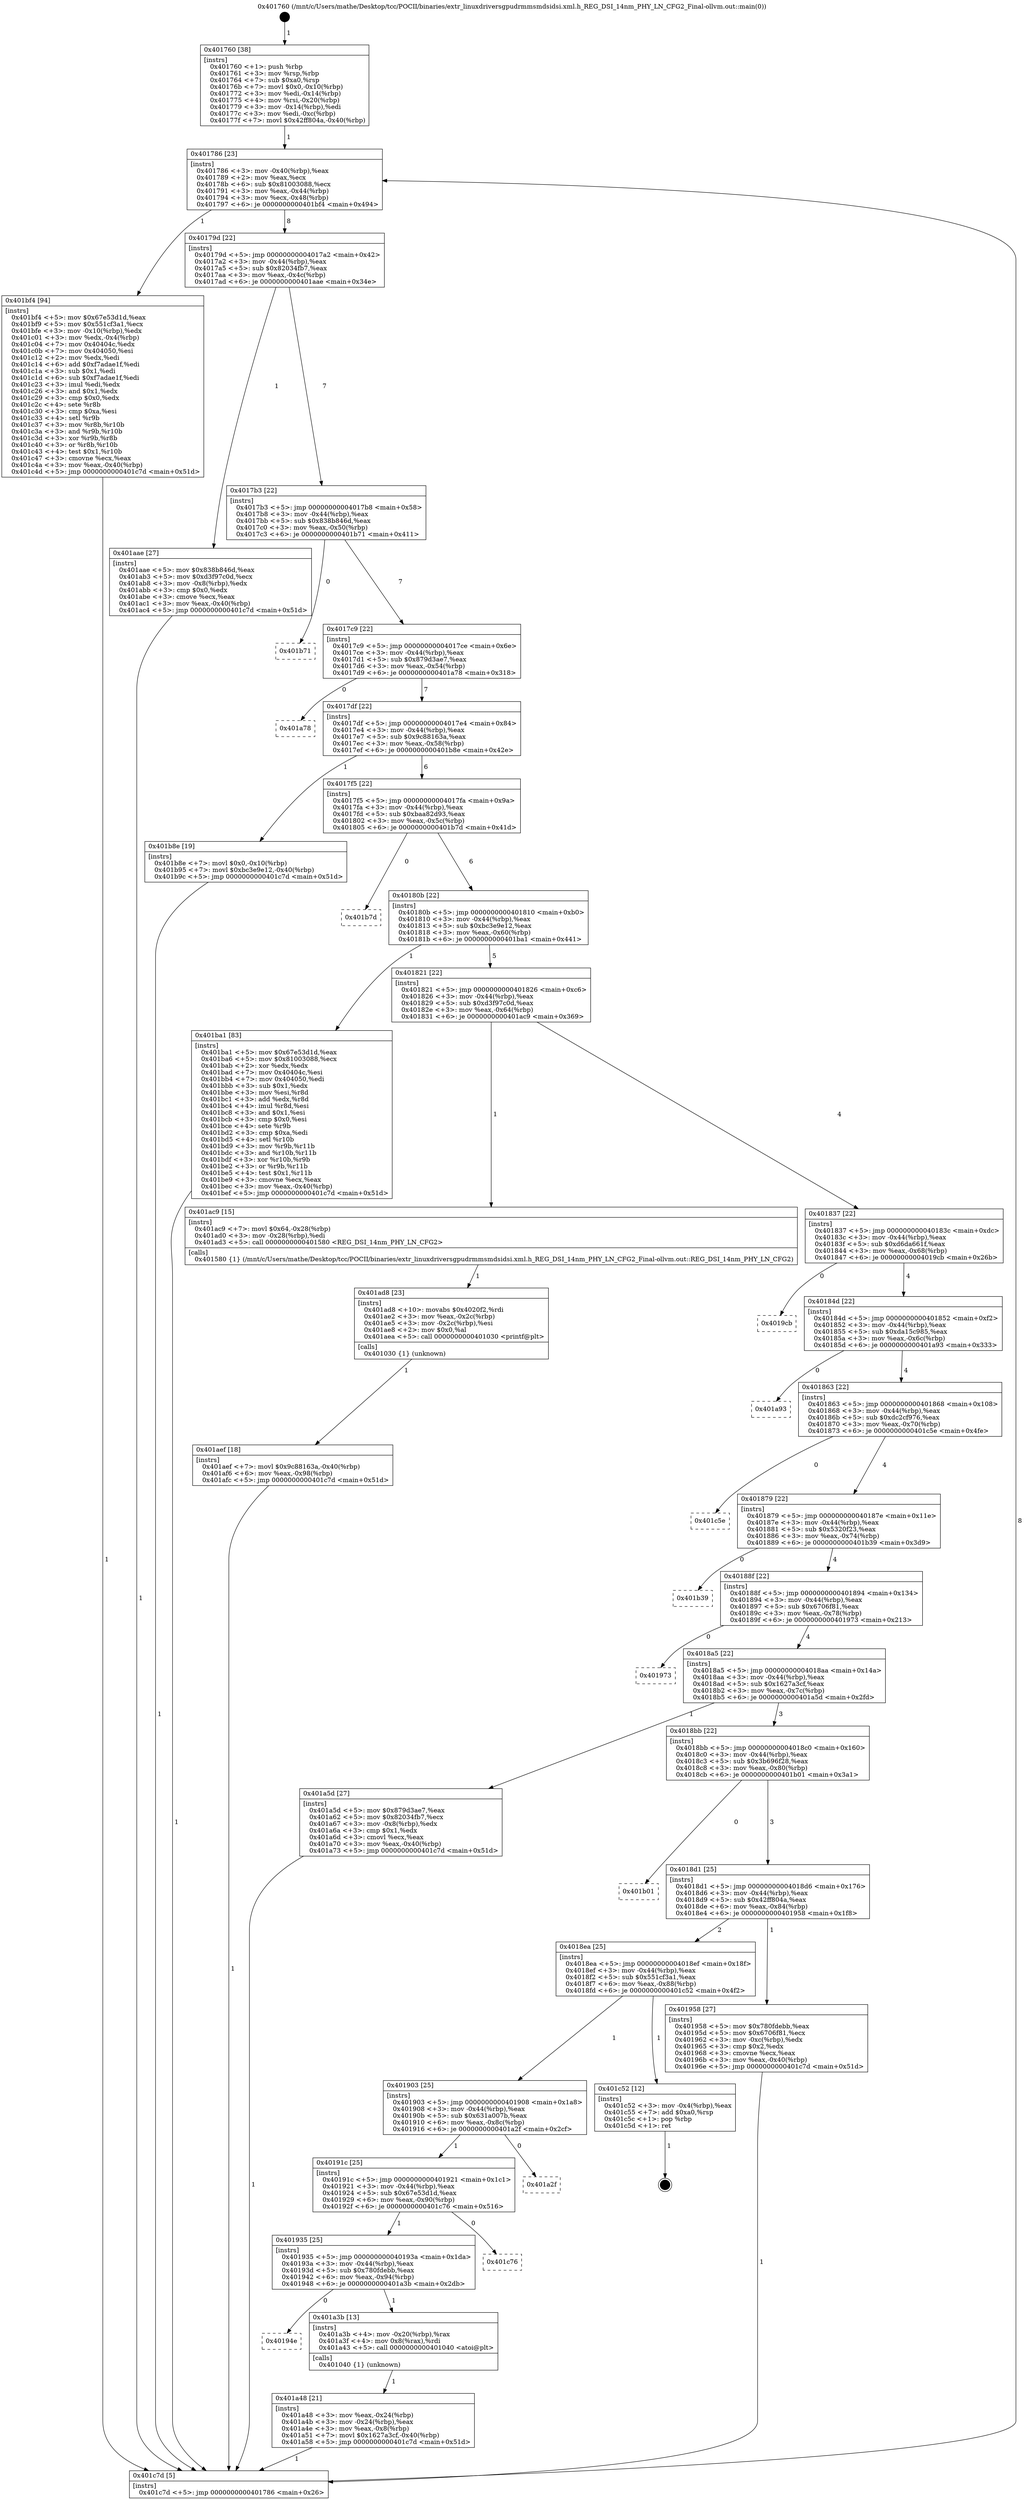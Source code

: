digraph "0x401760" {
  label = "0x401760 (/mnt/c/Users/mathe/Desktop/tcc/POCII/binaries/extr_linuxdriversgpudrmmsmdsidsi.xml.h_REG_DSI_14nm_PHY_LN_CFG2_Final-ollvm.out::main(0))"
  labelloc = "t"
  node[shape=record]

  Entry [label="",width=0.3,height=0.3,shape=circle,fillcolor=black,style=filled]
  "0x401786" [label="{
     0x401786 [23]\l
     | [instrs]\l
     &nbsp;&nbsp;0x401786 \<+3\>: mov -0x40(%rbp),%eax\l
     &nbsp;&nbsp;0x401789 \<+2\>: mov %eax,%ecx\l
     &nbsp;&nbsp;0x40178b \<+6\>: sub $0x81003088,%ecx\l
     &nbsp;&nbsp;0x401791 \<+3\>: mov %eax,-0x44(%rbp)\l
     &nbsp;&nbsp;0x401794 \<+3\>: mov %ecx,-0x48(%rbp)\l
     &nbsp;&nbsp;0x401797 \<+6\>: je 0000000000401bf4 \<main+0x494\>\l
  }"]
  "0x401bf4" [label="{
     0x401bf4 [94]\l
     | [instrs]\l
     &nbsp;&nbsp;0x401bf4 \<+5\>: mov $0x67e53d1d,%eax\l
     &nbsp;&nbsp;0x401bf9 \<+5\>: mov $0x551cf3a1,%ecx\l
     &nbsp;&nbsp;0x401bfe \<+3\>: mov -0x10(%rbp),%edx\l
     &nbsp;&nbsp;0x401c01 \<+3\>: mov %edx,-0x4(%rbp)\l
     &nbsp;&nbsp;0x401c04 \<+7\>: mov 0x40404c,%edx\l
     &nbsp;&nbsp;0x401c0b \<+7\>: mov 0x404050,%esi\l
     &nbsp;&nbsp;0x401c12 \<+2\>: mov %edx,%edi\l
     &nbsp;&nbsp;0x401c14 \<+6\>: add $0xf7adae1f,%edi\l
     &nbsp;&nbsp;0x401c1a \<+3\>: sub $0x1,%edi\l
     &nbsp;&nbsp;0x401c1d \<+6\>: sub $0xf7adae1f,%edi\l
     &nbsp;&nbsp;0x401c23 \<+3\>: imul %edi,%edx\l
     &nbsp;&nbsp;0x401c26 \<+3\>: and $0x1,%edx\l
     &nbsp;&nbsp;0x401c29 \<+3\>: cmp $0x0,%edx\l
     &nbsp;&nbsp;0x401c2c \<+4\>: sete %r8b\l
     &nbsp;&nbsp;0x401c30 \<+3\>: cmp $0xa,%esi\l
     &nbsp;&nbsp;0x401c33 \<+4\>: setl %r9b\l
     &nbsp;&nbsp;0x401c37 \<+3\>: mov %r8b,%r10b\l
     &nbsp;&nbsp;0x401c3a \<+3\>: and %r9b,%r10b\l
     &nbsp;&nbsp;0x401c3d \<+3\>: xor %r9b,%r8b\l
     &nbsp;&nbsp;0x401c40 \<+3\>: or %r8b,%r10b\l
     &nbsp;&nbsp;0x401c43 \<+4\>: test $0x1,%r10b\l
     &nbsp;&nbsp;0x401c47 \<+3\>: cmovne %ecx,%eax\l
     &nbsp;&nbsp;0x401c4a \<+3\>: mov %eax,-0x40(%rbp)\l
     &nbsp;&nbsp;0x401c4d \<+5\>: jmp 0000000000401c7d \<main+0x51d\>\l
  }"]
  "0x40179d" [label="{
     0x40179d [22]\l
     | [instrs]\l
     &nbsp;&nbsp;0x40179d \<+5\>: jmp 00000000004017a2 \<main+0x42\>\l
     &nbsp;&nbsp;0x4017a2 \<+3\>: mov -0x44(%rbp),%eax\l
     &nbsp;&nbsp;0x4017a5 \<+5\>: sub $0x82034fb7,%eax\l
     &nbsp;&nbsp;0x4017aa \<+3\>: mov %eax,-0x4c(%rbp)\l
     &nbsp;&nbsp;0x4017ad \<+6\>: je 0000000000401aae \<main+0x34e\>\l
  }"]
  Exit [label="",width=0.3,height=0.3,shape=circle,fillcolor=black,style=filled,peripheries=2]
  "0x401aae" [label="{
     0x401aae [27]\l
     | [instrs]\l
     &nbsp;&nbsp;0x401aae \<+5\>: mov $0x838b846d,%eax\l
     &nbsp;&nbsp;0x401ab3 \<+5\>: mov $0xd3f97c0d,%ecx\l
     &nbsp;&nbsp;0x401ab8 \<+3\>: mov -0x8(%rbp),%edx\l
     &nbsp;&nbsp;0x401abb \<+3\>: cmp $0x0,%edx\l
     &nbsp;&nbsp;0x401abe \<+3\>: cmove %ecx,%eax\l
     &nbsp;&nbsp;0x401ac1 \<+3\>: mov %eax,-0x40(%rbp)\l
     &nbsp;&nbsp;0x401ac4 \<+5\>: jmp 0000000000401c7d \<main+0x51d\>\l
  }"]
  "0x4017b3" [label="{
     0x4017b3 [22]\l
     | [instrs]\l
     &nbsp;&nbsp;0x4017b3 \<+5\>: jmp 00000000004017b8 \<main+0x58\>\l
     &nbsp;&nbsp;0x4017b8 \<+3\>: mov -0x44(%rbp),%eax\l
     &nbsp;&nbsp;0x4017bb \<+5\>: sub $0x838b846d,%eax\l
     &nbsp;&nbsp;0x4017c0 \<+3\>: mov %eax,-0x50(%rbp)\l
     &nbsp;&nbsp;0x4017c3 \<+6\>: je 0000000000401b71 \<main+0x411\>\l
  }"]
  "0x401aef" [label="{
     0x401aef [18]\l
     | [instrs]\l
     &nbsp;&nbsp;0x401aef \<+7\>: movl $0x9c88163a,-0x40(%rbp)\l
     &nbsp;&nbsp;0x401af6 \<+6\>: mov %eax,-0x98(%rbp)\l
     &nbsp;&nbsp;0x401afc \<+5\>: jmp 0000000000401c7d \<main+0x51d\>\l
  }"]
  "0x401b71" [label="{
     0x401b71\l
  }", style=dashed]
  "0x4017c9" [label="{
     0x4017c9 [22]\l
     | [instrs]\l
     &nbsp;&nbsp;0x4017c9 \<+5\>: jmp 00000000004017ce \<main+0x6e\>\l
     &nbsp;&nbsp;0x4017ce \<+3\>: mov -0x44(%rbp),%eax\l
     &nbsp;&nbsp;0x4017d1 \<+5\>: sub $0x879d3ae7,%eax\l
     &nbsp;&nbsp;0x4017d6 \<+3\>: mov %eax,-0x54(%rbp)\l
     &nbsp;&nbsp;0x4017d9 \<+6\>: je 0000000000401a78 \<main+0x318\>\l
  }"]
  "0x401ad8" [label="{
     0x401ad8 [23]\l
     | [instrs]\l
     &nbsp;&nbsp;0x401ad8 \<+10\>: movabs $0x4020f2,%rdi\l
     &nbsp;&nbsp;0x401ae2 \<+3\>: mov %eax,-0x2c(%rbp)\l
     &nbsp;&nbsp;0x401ae5 \<+3\>: mov -0x2c(%rbp),%esi\l
     &nbsp;&nbsp;0x401ae8 \<+2\>: mov $0x0,%al\l
     &nbsp;&nbsp;0x401aea \<+5\>: call 0000000000401030 \<printf@plt\>\l
     | [calls]\l
     &nbsp;&nbsp;0x401030 \{1\} (unknown)\l
  }"]
  "0x401a78" [label="{
     0x401a78\l
  }", style=dashed]
  "0x4017df" [label="{
     0x4017df [22]\l
     | [instrs]\l
     &nbsp;&nbsp;0x4017df \<+5\>: jmp 00000000004017e4 \<main+0x84\>\l
     &nbsp;&nbsp;0x4017e4 \<+3\>: mov -0x44(%rbp),%eax\l
     &nbsp;&nbsp;0x4017e7 \<+5\>: sub $0x9c88163a,%eax\l
     &nbsp;&nbsp;0x4017ec \<+3\>: mov %eax,-0x58(%rbp)\l
     &nbsp;&nbsp;0x4017ef \<+6\>: je 0000000000401b8e \<main+0x42e\>\l
  }"]
  "0x401a48" [label="{
     0x401a48 [21]\l
     | [instrs]\l
     &nbsp;&nbsp;0x401a48 \<+3\>: mov %eax,-0x24(%rbp)\l
     &nbsp;&nbsp;0x401a4b \<+3\>: mov -0x24(%rbp),%eax\l
     &nbsp;&nbsp;0x401a4e \<+3\>: mov %eax,-0x8(%rbp)\l
     &nbsp;&nbsp;0x401a51 \<+7\>: movl $0x1627a3cf,-0x40(%rbp)\l
     &nbsp;&nbsp;0x401a58 \<+5\>: jmp 0000000000401c7d \<main+0x51d\>\l
  }"]
  "0x401b8e" [label="{
     0x401b8e [19]\l
     | [instrs]\l
     &nbsp;&nbsp;0x401b8e \<+7\>: movl $0x0,-0x10(%rbp)\l
     &nbsp;&nbsp;0x401b95 \<+7\>: movl $0xbc3e9e12,-0x40(%rbp)\l
     &nbsp;&nbsp;0x401b9c \<+5\>: jmp 0000000000401c7d \<main+0x51d\>\l
  }"]
  "0x4017f5" [label="{
     0x4017f5 [22]\l
     | [instrs]\l
     &nbsp;&nbsp;0x4017f5 \<+5\>: jmp 00000000004017fa \<main+0x9a\>\l
     &nbsp;&nbsp;0x4017fa \<+3\>: mov -0x44(%rbp),%eax\l
     &nbsp;&nbsp;0x4017fd \<+5\>: sub $0xbaa82d93,%eax\l
     &nbsp;&nbsp;0x401802 \<+3\>: mov %eax,-0x5c(%rbp)\l
     &nbsp;&nbsp;0x401805 \<+6\>: je 0000000000401b7d \<main+0x41d\>\l
  }"]
  "0x40194e" [label="{
     0x40194e\l
  }", style=dashed]
  "0x401b7d" [label="{
     0x401b7d\l
  }", style=dashed]
  "0x40180b" [label="{
     0x40180b [22]\l
     | [instrs]\l
     &nbsp;&nbsp;0x40180b \<+5\>: jmp 0000000000401810 \<main+0xb0\>\l
     &nbsp;&nbsp;0x401810 \<+3\>: mov -0x44(%rbp),%eax\l
     &nbsp;&nbsp;0x401813 \<+5\>: sub $0xbc3e9e12,%eax\l
     &nbsp;&nbsp;0x401818 \<+3\>: mov %eax,-0x60(%rbp)\l
     &nbsp;&nbsp;0x40181b \<+6\>: je 0000000000401ba1 \<main+0x441\>\l
  }"]
  "0x401a3b" [label="{
     0x401a3b [13]\l
     | [instrs]\l
     &nbsp;&nbsp;0x401a3b \<+4\>: mov -0x20(%rbp),%rax\l
     &nbsp;&nbsp;0x401a3f \<+4\>: mov 0x8(%rax),%rdi\l
     &nbsp;&nbsp;0x401a43 \<+5\>: call 0000000000401040 \<atoi@plt\>\l
     | [calls]\l
     &nbsp;&nbsp;0x401040 \{1\} (unknown)\l
  }"]
  "0x401ba1" [label="{
     0x401ba1 [83]\l
     | [instrs]\l
     &nbsp;&nbsp;0x401ba1 \<+5\>: mov $0x67e53d1d,%eax\l
     &nbsp;&nbsp;0x401ba6 \<+5\>: mov $0x81003088,%ecx\l
     &nbsp;&nbsp;0x401bab \<+2\>: xor %edx,%edx\l
     &nbsp;&nbsp;0x401bad \<+7\>: mov 0x40404c,%esi\l
     &nbsp;&nbsp;0x401bb4 \<+7\>: mov 0x404050,%edi\l
     &nbsp;&nbsp;0x401bbb \<+3\>: sub $0x1,%edx\l
     &nbsp;&nbsp;0x401bbe \<+3\>: mov %esi,%r8d\l
     &nbsp;&nbsp;0x401bc1 \<+3\>: add %edx,%r8d\l
     &nbsp;&nbsp;0x401bc4 \<+4\>: imul %r8d,%esi\l
     &nbsp;&nbsp;0x401bc8 \<+3\>: and $0x1,%esi\l
     &nbsp;&nbsp;0x401bcb \<+3\>: cmp $0x0,%esi\l
     &nbsp;&nbsp;0x401bce \<+4\>: sete %r9b\l
     &nbsp;&nbsp;0x401bd2 \<+3\>: cmp $0xa,%edi\l
     &nbsp;&nbsp;0x401bd5 \<+4\>: setl %r10b\l
     &nbsp;&nbsp;0x401bd9 \<+3\>: mov %r9b,%r11b\l
     &nbsp;&nbsp;0x401bdc \<+3\>: and %r10b,%r11b\l
     &nbsp;&nbsp;0x401bdf \<+3\>: xor %r10b,%r9b\l
     &nbsp;&nbsp;0x401be2 \<+3\>: or %r9b,%r11b\l
     &nbsp;&nbsp;0x401be5 \<+4\>: test $0x1,%r11b\l
     &nbsp;&nbsp;0x401be9 \<+3\>: cmovne %ecx,%eax\l
     &nbsp;&nbsp;0x401bec \<+3\>: mov %eax,-0x40(%rbp)\l
     &nbsp;&nbsp;0x401bef \<+5\>: jmp 0000000000401c7d \<main+0x51d\>\l
  }"]
  "0x401821" [label="{
     0x401821 [22]\l
     | [instrs]\l
     &nbsp;&nbsp;0x401821 \<+5\>: jmp 0000000000401826 \<main+0xc6\>\l
     &nbsp;&nbsp;0x401826 \<+3\>: mov -0x44(%rbp),%eax\l
     &nbsp;&nbsp;0x401829 \<+5\>: sub $0xd3f97c0d,%eax\l
     &nbsp;&nbsp;0x40182e \<+3\>: mov %eax,-0x64(%rbp)\l
     &nbsp;&nbsp;0x401831 \<+6\>: je 0000000000401ac9 \<main+0x369\>\l
  }"]
  "0x401935" [label="{
     0x401935 [25]\l
     | [instrs]\l
     &nbsp;&nbsp;0x401935 \<+5\>: jmp 000000000040193a \<main+0x1da\>\l
     &nbsp;&nbsp;0x40193a \<+3\>: mov -0x44(%rbp),%eax\l
     &nbsp;&nbsp;0x40193d \<+5\>: sub $0x780fdebb,%eax\l
     &nbsp;&nbsp;0x401942 \<+6\>: mov %eax,-0x94(%rbp)\l
     &nbsp;&nbsp;0x401948 \<+6\>: je 0000000000401a3b \<main+0x2db\>\l
  }"]
  "0x401ac9" [label="{
     0x401ac9 [15]\l
     | [instrs]\l
     &nbsp;&nbsp;0x401ac9 \<+7\>: movl $0x64,-0x28(%rbp)\l
     &nbsp;&nbsp;0x401ad0 \<+3\>: mov -0x28(%rbp),%edi\l
     &nbsp;&nbsp;0x401ad3 \<+5\>: call 0000000000401580 \<REG_DSI_14nm_PHY_LN_CFG2\>\l
     | [calls]\l
     &nbsp;&nbsp;0x401580 \{1\} (/mnt/c/Users/mathe/Desktop/tcc/POCII/binaries/extr_linuxdriversgpudrmmsmdsidsi.xml.h_REG_DSI_14nm_PHY_LN_CFG2_Final-ollvm.out::REG_DSI_14nm_PHY_LN_CFG2)\l
  }"]
  "0x401837" [label="{
     0x401837 [22]\l
     | [instrs]\l
     &nbsp;&nbsp;0x401837 \<+5\>: jmp 000000000040183c \<main+0xdc\>\l
     &nbsp;&nbsp;0x40183c \<+3\>: mov -0x44(%rbp),%eax\l
     &nbsp;&nbsp;0x40183f \<+5\>: sub $0xd6da661f,%eax\l
     &nbsp;&nbsp;0x401844 \<+3\>: mov %eax,-0x68(%rbp)\l
     &nbsp;&nbsp;0x401847 \<+6\>: je 00000000004019cb \<main+0x26b\>\l
  }"]
  "0x401c76" [label="{
     0x401c76\l
  }", style=dashed]
  "0x4019cb" [label="{
     0x4019cb\l
  }", style=dashed]
  "0x40184d" [label="{
     0x40184d [22]\l
     | [instrs]\l
     &nbsp;&nbsp;0x40184d \<+5\>: jmp 0000000000401852 \<main+0xf2\>\l
     &nbsp;&nbsp;0x401852 \<+3\>: mov -0x44(%rbp),%eax\l
     &nbsp;&nbsp;0x401855 \<+5\>: sub $0xda15c985,%eax\l
     &nbsp;&nbsp;0x40185a \<+3\>: mov %eax,-0x6c(%rbp)\l
     &nbsp;&nbsp;0x40185d \<+6\>: je 0000000000401a93 \<main+0x333\>\l
  }"]
  "0x40191c" [label="{
     0x40191c [25]\l
     | [instrs]\l
     &nbsp;&nbsp;0x40191c \<+5\>: jmp 0000000000401921 \<main+0x1c1\>\l
     &nbsp;&nbsp;0x401921 \<+3\>: mov -0x44(%rbp),%eax\l
     &nbsp;&nbsp;0x401924 \<+5\>: sub $0x67e53d1d,%eax\l
     &nbsp;&nbsp;0x401929 \<+6\>: mov %eax,-0x90(%rbp)\l
     &nbsp;&nbsp;0x40192f \<+6\>: je 0000000000401c76 \<main+0x516\>\l
  }"]
  "0x401a93" [label="{
     0x401a93\l
  }", style=dashed]
  "0x401863" [label="{
     0x401863 [22]\l
     | [instrs]\l
     &nbsp;&nbsp;0x401863 \<+5\>: jmp 0000000000401868 \<main+0x108\>\l
     &nbsp;&nbsp;0x401868 \<+3\>: mov -0x44(%rbp),%eax\l
     &nbsp;&nbsp;0x40186b \<+5\>: sub $0xdc2cf976,%eax\l
     &nbsp;&nbsp;0x401870 \<+3\>: mov %eax,-0x70(%rbp)\l
     &nbsp;&nbsp;0x401873 \<+6\>: je 0000000000401c5e \<main+0x4fe\>\l
  }"]
  "0x401a2f" [label="{
     0x401a2f\l
  }", style=dashed]
  "0x401c5e" [label="{
     0x401c5e\l
  }", style=dashed]
  "0x401879" [label="{
     0x401879 [22]\l
     | [instrs]\l
     &nbsp;&nbsp;0x401879 \<+5\>: jmp 000000000040187e \<main+0x11e\>\l
     &nbsp;&nbsp;0x40187e \<+3\>: mov -0x44(%rbp),%eax\l
     &nbsp;&nbsp;0x401881 \<+5\>: sub $0x5320f23,%eax\l
     &nbsp;&nbsp;0x401886 \<+3\>: mov %eax,-0x74(%rbp)\l
     &nbsp;&nbsp;0x401889 \<+6\>: je 0000000000401b39 \<main+0x3d9\>\l
  }"]
  "0x401903" [label="{
     0x401903 [25]\l
     | [instrs]\l
     &nbsp;&nbsp;0x401903 \<+5\>: jmp 0000000000401908 \<main+0x1a8\>\l
     &nbsp;&nbsp;0x401908 \<+3\>: mov -0x44(%rbp),%eax\l
     &nbsp;&nbsp;0x40190b \<+5\>: sub $0x631a007b,%eax\l
     &nbsp;&nbsp;0x401910 \<+6\>: mov %eax,-0x8c(%rbp)\l
     &nbsp;&nbsp;0x401916 \<+6\>: je 0000000000401a2f \<main+0x2cf\>\l
  }"]
  "0x401b39" [label="{
     0x401b39\l
  }", style=dashed]
  "0x40188f" [label="{
     0x40188f [22]\l
     | [instrs]\l
     &nbsp;&nbsp;0x40188f \<+5\>: jmp 0000000000401894 \<main+0x134\>\l
     &nbsp;&nbsp;0x401894 \<+3\>: mov -0x44(%rbp),%eax\l
     &nbsp;&nbsp;0x401897 \<+5\>: sub $0x6706f81,%eax\l
     &nbsp;&nbsp;0x40189c \<+3\>: mov %eax,-0x78(%rbp)\l
     &nbsp;&nbsp;0x40189f \<+6\>: je 0000000000401973 \<main+0x213\>\l
  }"]
  "0x401c52" [label="{
     0x401c52 [12]\l
     | [instrs]\l
     &nbsp;&nbsp;0x401c52 \<+3\>: mov -0x4(%rbp),%eax\l
     &nbsp;&nbsp;0x401c55 \<+7\>: add $0xa0,%rsp\l
     &nbsp;&nbsp;0x401c5c \<+1\>: pop %rbp\l
     &nbsp;&nbsp;0x401c5d \<+1\>: ret\l
  }"]
  "0x401973" [label="{
     0x401973\l
  }", style=dashed]
  "0x4018a5" [label="{
     0x4018a5 [22]\l
     | [instrs]\l
     &nbsp;&nbsp;0x4018a5 \<+5\>: jmp 00000000004018aa \<main+0x14a\>\l
     &nbsp;&nbsp;0x4018aa \<+3\>: mov -0x44(%rbp),%eax\l
     &nbsp;&nbsp;0x4018ad \<+5\>: sub $0x1627a3cf,%eax\l
     &nbsp;&nbsp;0x4018b2 \<+3\>: mov %eax,-0x7c(%rbp)\l
     &nbsp;&nbsp;0x4018b5 \<+6\>: je 0000000000401a5d \<main+0x2fd\>\l
  }"]
  "0x401760" [label="{
     0x401760 [38]\l
     | [instrs]\l
     &nbsp;&nbsp;0x401760 \<+1\>: push %rbp\l
     &nbsp;&nbsp;0x401761 \<+3\>: mov %rsp,%rbp\l
     &nbsp;&nbsp;0x401764 \<+7\>: sub $0xa0,%rsp\l
     &nbsp;&nbsp;0x40176b \<+7\>: movl $0x0,-0x10(%rbp)\l
     &nbsp;&nbsp;0x401772 \<+3\>: mov %edi,-0x14(%rbp)\l
     &nbsp;&nbsp;0x401775 \<+4\>: mov %rsi,-0x20(%rbp)\l
     &nbsp;&nbsp;0x401779 \<+3\>: mov -0x14(%rbp),%edi\l
     &nbsp;&nbsp;0x40177c \<+3\>: mov %edi,-0xc(%rbp)\l
     &nbsp;&nbsp;0x40177f \<+7\>: movl $0x42ff804a,-0x40(%rbp)\l
  }"]
  "0x401a5d" [label="{
     0x401a5d [27]\l
     | [instrs]\l
     &nbsp;&nbsp;0x401a5d \<+5\>: mov $0x879d3ae7,%eax\l
     &nbsp;&nbsp;0x401a62 \<+5\>: mov $0x82034fb7,%ecx\l
     &nbsp;&nbsp;0x401a67 \<+3\>: mov -0x8(%rbp),%edx\l
     &nbsp;&nbsp;0x401a6a \<+3\>: cmp $0x1,%edx\l
     &nbsp;&nbsp;0x401a6d \<+3\>: cmovl %ecx,%eax\l
     &nbsp;&nbsp;0x401a70 \<+3\>: mov %eax,-0x40(%rbp)\l
     &nbsp;&nbsp;0x401a73 \<+5\>: jmp 0000000000401c7d \<main+0x51d\>\l
  }"]
  "0x4018bb" [label="{
     0x4018bb [22]\l
     | [instrs]\l
     &nbsp;&nbsp;0x4018bb \<+5\>: jmp 00000000004018c0 \<main+0x160\>\l
     &nbsp;&nbsp;0x4018c0 \<+3\>: mov -0x44(%rbp),%eax\l
     &nbsp;&nbsp;0x4018c3 \<+5\>: sub $0x3b696f28,%eax\l
     &nbsp;&nbsp;0x4018c8 \<+3\>: mov %eax,-0x80(%rbp)\l
     &nbsp;&nbsp;0x4018cb \<+6\>: je 0000000000401b01 \<main+0x3a1\>\l
  }"]
  "0x401c7d" [label="{
     0x401c7d [5]\l
     | [instrs]\l
     &nbsp;&nbsp;0x401c7d \<+5\>: jmp 0000000000401786 \<main+0x26\>\l
  }"]
  "0x401b01" [label="{
     0x401b01\l
  }", style=dashed]
  "0x4018d1" [label="{
     0x4018d1 [25]\l
     | [instrs]\l
     &nbsp;&nbsp;0x4018d1 \<+5\>: jmp 00000000004018d6 \<main+0x176\>\l
     &nbsp;&nbsp;0x4018d6 \<+3\>: mov -0x44(%rbp),%eax\l
     &nbsp;&nbsp;0x4018d9 \<+5\>: sub $0x42ff804a,%eax\l
     &nbsp;&nbsp;0x4018de \<+6\>: mov %eax,-0x84(%rbp)\l
     &nbsp;&nbsp;0x4018e4 \<+6\>: je 0000000000401958 \<main+0x1f8\>\l
  }"]
  "0x4018ea" [label="{
     0x4018ea [25]\l
     | [instrs]\l
     &nbsp;&nbsp;0x4018ea \<+5\>: jmp 00000000004018ef \<main+0x18f\>\l
     &nbsp;&nbsp;0x4018ef \<+3\>: mov -0x44(%rbp),%eax\l
     &nbsp;&nbsp;0x4018f2 \<+5\>: sub $0x551cf3a1,%eax\l
     &nbsp;&nbsp;0x4018f7 \<+6\>: mov %eax,-0x88(%rbp)\l
     &nbsp;&nbsp;0x4018fd \<+6\>: je 0000000000401c52 \<main+0x4f2\>\l
  }"]
  "0x401958" [label="{
     0x401958 [27]\l
     | [instrs]\l
     &nbsp;&nbsp;0x401958 \<+5\>: mov $0x780fdebb,%eax\l
     &nbsp;&nbsp;0x40195d \<+5\>: mov $0x6706f81,%ecx\l
     &nbsp;&nbsp;0x401962 \<+3\>: mov -0xc(%rbp),%edx\l
     &nbsp;&nbsp;0x401965 \<+3\>: cmp $0x2,%edx\l
     &nbsp;&nbsp;0x401968 \<+3\>: cmovne %ecx,%eax\l
     &nbsp;&nbsp;0x40196b \<+3\>: mov %eax,-0x40(%rbp)\l
     &nbsp;&nbsp;0x40196e \<+5\>: jmp 0000000000401c7d \<main+0x51d\>\l
  }"]
  Entry -> "0x401760" [label=" 1"]
  "0x401786" -> "0x401bf4" [label=" 1"]
  "0x401786" -> "0x40179d" [label=" 8"]
  "0x401c52" -> Exit [label=" 1"]
  "0x40179d" -> "0x401aae" [label=" 1"]
  "0x40179d" -> "0x4017b3" [label=" 7"]
  "0x401bf4" -> "0x401c7d" [label=" 1"]
  "0x4017b3" -> "0x401b71" [label=" 0"]
  "0x4017b3" -> "0x4017c9" [label=" 7"]
  "0x401ba1" -> "0x401c7d" [label=" 1"]
  "0x4017c9" -> "0x401a78" [label=" 0"]
  "0x4017c9" -> "0x4017df" [label=" 7"]
  "0x401b8e" -> "0x401c7d" [label=" 1"]
  "0x4017df" -> "0x401b8e" [label=" 1"]
  "0x4017df" -> "0x4017f5" [label=" 6"]
  "0x401aef" -> "0x401c7d" [label=" 1"]
  "0x4017f5" -> "0x401b7d" [label=" 0"]
  "0x4017f5" -> "0x40180b" [label=" 6"]
  "0x401ad8" -> "0x401aef" [label=" 1"]
  "0x40180b" -> "0x401ba1" [label=" 1"]
  "0x40180b" -> "0x401821" [label=" 5"]
  "0x401ac9" -> "0x401ad8" [label=" 1"]
  "0x401821" -> "0x401ac9" [label=" 1"]
  "0x401821" -> "0x401837" [label=" 4"]
  "0x401a5d" -> "0x401c7d" [label=" 1"]
  "0x401837" -> "0x4019cb" [label=" 0"]
  "0x401837" -> "0x40184d" [label=" 4"]
  "0x401a48" -> "0x401c7d" [label=" 1"]
  "0x40184d" -> "0x401a93" [label=" 0"]
  "0x40184d" -> "0x401863" [label=" 4"]
  "0x401935" -> "0x40194e" [label=" 0"]
  "0x401863" -> "0x401c5e" [label=" 0"]
  "0x401863" -> "0x401879" [label=" 4"]
  "0x401935" -> "0x401a3b" [label=" 1"]
  "0x401879" -> "0x401b39" [label=" 0"]
  "0x401879" -> "0x40188f" [label=" 4"]
  "0x40191c" -> "0x401935" [label=" 1"]
  "0x40188f" -> "0x401973" [label=" 0"]
  "0x40188f" -> "0x4018a5" [label=" 4"]
  "0x40191c" -> "0x401c76" [label=" 0"]
  "0x4018a5" -> "0x401a5d" [label=" 1"]
  "0x4018a5" -> "0x4018bb" [label=" 3"]
  "0x401903" -> "0x40191c" [label=" 1"]
  "0x4018bb" -> "0x401b01" [label=" 0"]
  "0x4018bb" -> "0x4018d1" [label=" 3"]
  "0x401903" -> "0x401a2f" [label=" 0"]
  "0x4018d1" -> "0x401958" [label=" 1"]
  "0x4018d1" -> "0x4018ea" [label=" 2"]
  "0x401958" -> "0x401c7d" [label=" 1"]
  "0x401760" -> "0x401786" [label=" 1"]
  "0x401c7d" -> "0x401786" [label=" 8"]
  "0x401a3b" -> "0x401a48" [label=" 1"]
  "0x4018ea" -> "0x401c52" [label=" 1"]
  "0x4018ea" -> "0x401903" [label=" 1"]
  "0x401aae" -> "0x401c7d" [label=" 1"]
}
